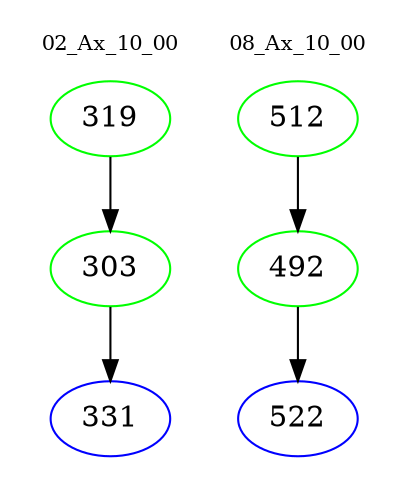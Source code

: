 digraph{
subgraph cluster_0 {
color = white
label = "02_Ax_10_00";
fontsize=10;
T0_319 [label="319", color="green"]
T0_319 -> T0_303 [color="black"]
T0_303 [label="303", color="green"]
T0_303 -> T0_331 [color="black"]
T0_331 [label="331", color="blue"]
}
subgraph cluster_1 {
color = white
label = "08_Ax_10_00";
fontsize=10;
T1_512 [label="512", color="green"]
T1_512 -> T1_492 [color="black"]
T1_492 [label="492", color="green"]
T1_492 -> T1_522 [color="black"]
T1_522 [label="522", color="blue"]
}
}
